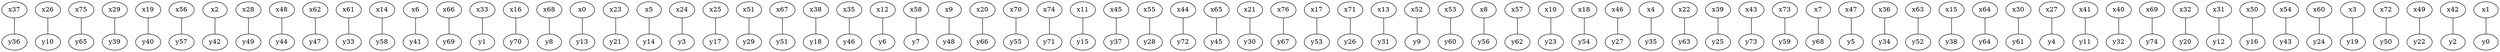 strict graph "grafo_77_75" {

	 "y36";
	 "x37";
	 "y10";
	 "x26";
	 "y65";
	 "x75";
	 "y39";
	 "x29";
	 "y40";
	 "x19";
	 "y57";
	 "x56";
	 "y42";
	 "x2";
	 "y49";
	 "x28";
	 "y44";
	 "x48";
	 "y47";
	 "x62";
	 "y33";
	 "x61";
	 "y58";
	 "x14";
	 "y41";
	 "x6";
	 "y69";
	 "x66";
	 "y1";
	 "x33";
	 "y70";
	 "x16";
	 "y8";
	 "x68";
	 "y13";
	 "x0";
	 "y21";
	 "x23";
	 "y14";
	 "x5";
	 "y3";
	 "x24";
	 "y17";
	 "x25";
	 "y29";
	 "x51";
	 "y51";
	 "x67";
	 "y18";
	 "x38";
	 "y46";
	 "x35";
	 "y6";
	 "x12";
	 "y7";
	 "x58";
	 "y48";
	 "x9";
	 "y66";
	 "x20";
	 "y55";
	 "x70";
	 "y71";
	 "x74";
	 "y15";
	 "x11";
	 "y37";
	 "x45";
	 "y28";
	 "x55";
	 "y72";
	 "x44";
	 "y45";
	 "x65";
	 "y30";
	 "x21";
	 "y67";
	 "x76";
	 "y53";
	 "x17";
	 "y26";
	 "x71";
	 "y31";
	 "x13";
	 "y9";
	 "x52";
	 "y60";
	 "x53";
	 "y56";
	 "x8";
	 "y62";
	 "x57";
	 "y23";
	 "x10";
	 "y54";
	 "x18";
	 "y27";
	 "x46";
	 "y35";
	 "x4";
	 "y63";
	 "x22";
	 "y25";
	 "x39";
	 "y73";
	 "x43";
	 "y59";
	 "x73";
	 "y68";
	 "x7";
	 "y5";
	 "x47";
	 "y34";
	 "x36";
	 "y52";
	 "x63";
	 "y38";
	 "x15";
	 "y64";
	 "x64";
	 "y61";
	 "x30";
	 "y4";
	 "x27";
	 "y11";
	 "x41";
	 "y32";
	 "x40";
	 "y74";
	 "x69";
	 "y20";
	 "x32";
	 "y12";
	 "x31";
	 "y16";
	 "x50";
	 "y43";
	 "x54";
	 "y24";
	 "x60";
	 "y19";
	 "x3";
	 "y50";
	 "x72";
	 "y22";
	 "x49";
	 "y2";
	 "x42";
	 "y0";
	 "x1";

	"x1" -- "y0";
	"x42" -- "y2";
	"x49" -- "y22";
	"x72" -- "y50";
	"x3" -- "y19";
	"x60" -- "y24";
	"x54" -- "y43";
	"x50" -- "y16";
	"x31" -- "y12";
	"x32" -- "y20";
	"x69" -- "y74";
	"x40" -- "y32";
	"x41" -- "y11";
	"x27" -- "y4";
	"x30" -- "y61";
	"x64" -- "y64";
	"x15" -- "y38";
	"x63" -- "y52";
	"x36" -- "y34";
	"x47" -- "y5";
	"x7" -- "y68";
	"x73" -- "y59";
	"x43" -- "y73";
	"x39" -- "y25";
	"x22" -- "y63";
	"x4" -- "y35";
	"x46" -- "y27";
	"x18" -- "y54";
	"x10" -- "y23";
	"x57" -- "y62";
	"x8" -- "y56";
	"x53" -- "y60";
	"x52" -- "y9";
	"x13" -- "y31";
	"x71" -- "y26";
	"x17" -- "y53";
	"x76" -- "y67";
	"x21" -- "y30";
	"x65" -- "y45";
	"x44" -- "y72";
	"x55" -- "y28";
	"x45" -- "y37";
	"x11" -- "y15";
	"x74" -- "y71";
	"x70" -- "y55";
	"x20" -- "y66";
	"x9" -- "y48";
	"x58" -- "y7";
	"x12" -- "y6";
	"x35" -- "y46";
	"x38" -- "y18";
	"x67" -- "y51";
	"x51" -- "y29";
	"x25" -- "y17";
	"x24" -- "y3";
	"x5" -- "y14";
	"x23" -- "y21";
	"x0" -- "y13";
	"x68" -- "y8";
	"x16" -- "y70";
	"x33" -- "y1";
	"x66" -- "y69";
	"x6" -- "y41";
	"x14" -- "y58";
	"x61" -- "y33";
	"x62" -- "y47";
	"x48" -- "y44";
	"x28" -- "y49";
	"x2" -- "y42";
	"x56" -- "y57";
	"x19" -- "y40";
	"x29" -- "y39";
	"x75" -- "y65";
	"x26" -- "y10";
	"x37" -- "y36";

}
